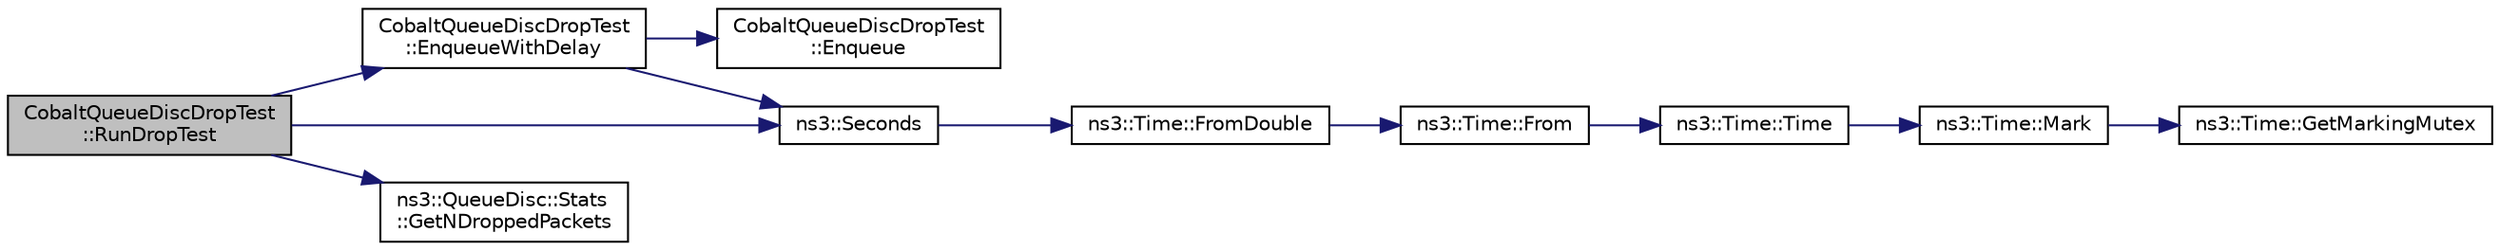 digraph "CobaltQueueDiscDropTest::RunDropTest"
{
 // LATEX_PDF_SIZE
  edge [fontname="Helvetica",fontsize="10",labelfontname="Helvetica",labelfontsize="10"];
  node [fontname="Helvetica",fontsize="10",shape=record];
  rankdir="LR";
  Node1 [label="CobaltQueueDiscDropTest\l::RunDropTest",height=0.2,width=0.4,color="black", fillcolor="grey75", style="filled", fontcolor="black",tooltip="Run Cobalt test function."];
  Node1 -> Node2 [color="midnightblue",fontsize="10",style="solid",fontname="Helvetica"];
  Node2 [label="CobaltQueueDiscDropTest\l::EnqueueWithDelay",height=0.2,width=0.4,color="black", fillcolor="white", style="filled",URL="$class_cobalt_queue_disc_drop_test.html#ab18f398e06979a41eb908c6d2722a63a",tooltip=" "];
  Node2 -> Node3 [color="midnightblue",fontsize="10",style="solid",fontname="Helvetica"];
  Node3 [label="CobaltQueueDiscDropTest\l::Enqueue",height=0.2,width=0.4,color="black", fillcolor="white", style="filled",URL="$class_cobalt_queue_disc_drop_test.html#aa02da85a135418392fbcaf2f799e5249",tooltip="Enqueue function."];
  Node2 -> Node4 [color="midnightblue",fontsize="10",style="solid",fontname="Helvetica"];
  Node4 [label="ns3::Seconds",height=0.2,width=0.4,color="black", fillcolor="white", style="filled",URL="$group__timecivil.html#ga33c34b816f8ff6628e33d5c8e9713b9e",tooltip="Construct a Time in the indicated unit."];
  Node4 -> Node5 [color="midnightblue",fontsize="10",style="solid",fontname="Helvetica"];
  Node5 [label="ns3::Time::FromDouble",height=0.2,width=0.4,color="black", fillcolor="white", style="filled",URL="$classns3_1_1_time.html#a60e845f4a74e62495b86356afe604cb4",tooltip="Create a Time equal to value in unit unit."];
  Node5 -> Node6 [color="midnightblue",fontsize="10",style="solid",fontname="Helvetica"];
  Node6 [label="ns3::Time::From",height=0.2,width=0.4,color="black", fillcolor="white", style="filled",URL="$classns3_1_1_time.html#a34e4acc13d0e08cc8cb9cd3b838b9baf",tooltip="Create a Time in the current unit."];
  Node6 -> Node7 [color="midnightblue",fontsize="10",style="solid",fontname="Helvetica"];
  Node7 [label="ns3::Time::Time",height=0.2,width=0.4,color="black", fillcolor="white", style="filled",URL="$classns3_1_1_time.html#a8a39dc1b8cbbd7fe6d940e492d1b925e",tooltip="Default constructor, with value 0."];
  Node7 -> Node8 [color="midnightblue",fontsize="10",style="solid",fontname="Helvetica"];
  Node8 [label="ns3::Time::Mark",height=0.2,width=0.4,color="black", fillcolor="white", style="filled",URL="$classns3_1_1_time.html#aa7eef2a1119c1c4855d99f1e83d44c54",tooltip="Record a Time instance with the MarkedTimes."];
  Node8 -> Node9 [color="midnightblue",fontsize="10",style="solid",fontname="Helvetica"];
  Node9 [label="ns3::Time::GetMarkingMutex",height=0.2,width=0.4,color="black", fillcolor="white", style="filled",URL="$classns3_1_1_time.html#addd8e672203391b3ae98ee475ce05272",tooltip=" "];
  Node1 -> Node10 [color="midnightblue",fontsize="10",style="solid",fontname="Helvetica"];
  Node10 [label="ns3::QueueDisc::Stats\l::GetNDroppedPackets",height=0.2,width=0.4,color="black", fillcolor="white", style="filled",URL="$structns3_1_1_queue_disc_1_1_stats.html#a064346e6d236319f0115765050434305",tooltip="Get the number of packets dropped for the given reason."];
  Node1 -> Node4 [color="midnightblue",fontsize="10",style="solid",fontname="Helvetica"];
}
